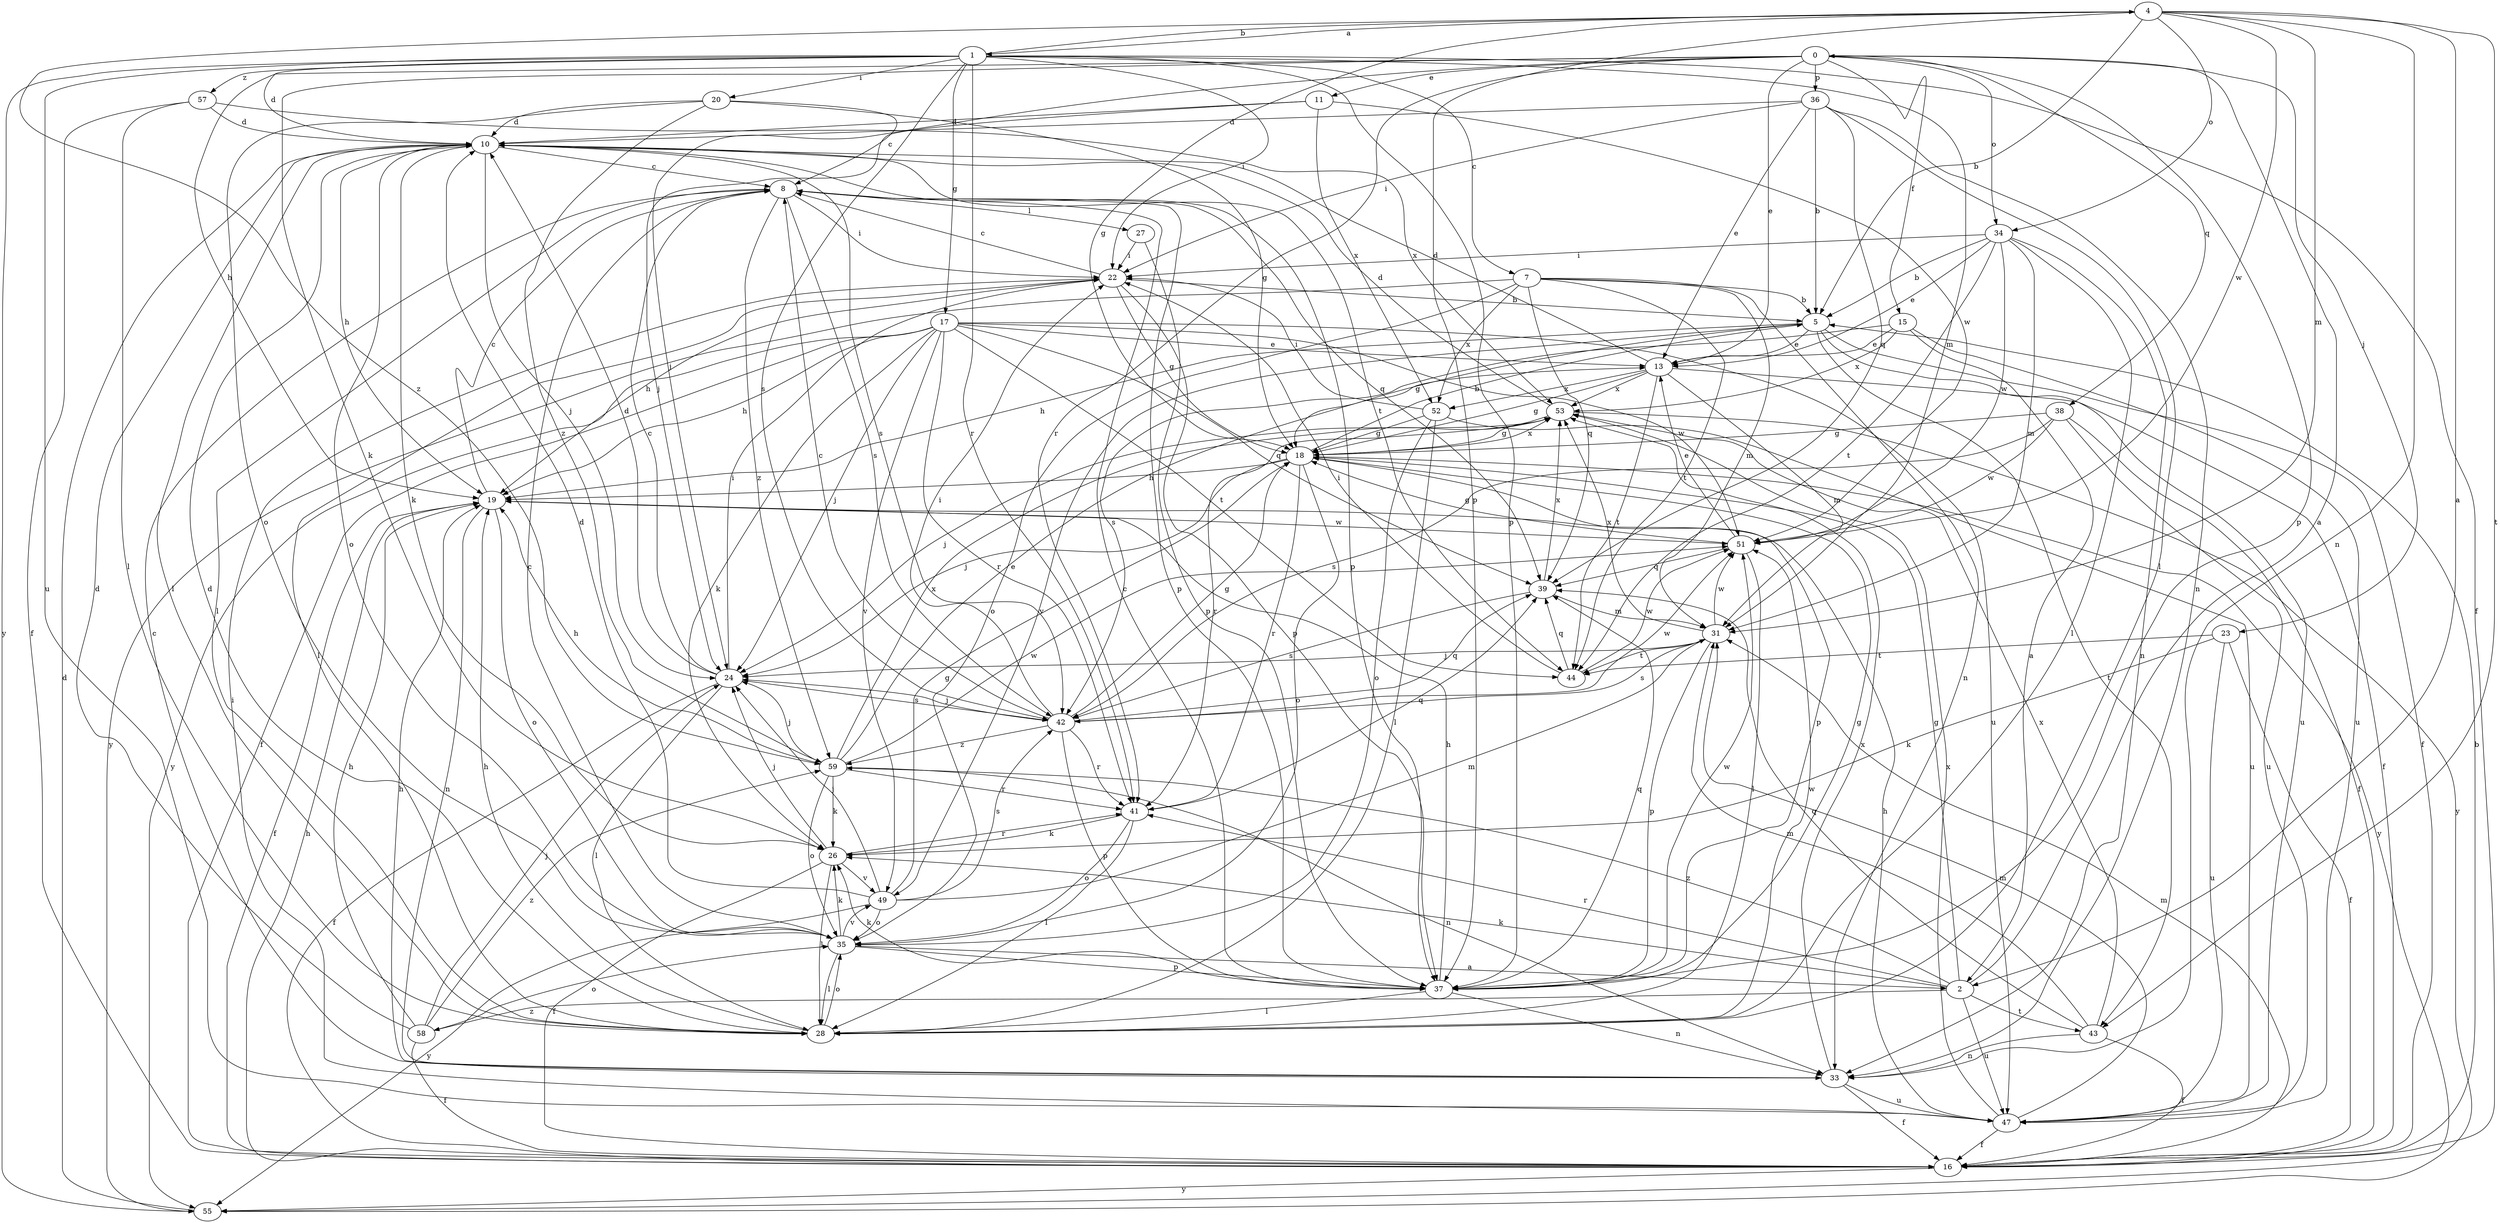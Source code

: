 strict digraph  {
0;
1;
2;
4;
5;
7;
8;
10;
11;
13;
15;
16;
17;
18;
19;
20;
22;
23;
24;
26;
27;
28;
31;
33;
34;
35;
36;
37;
38;
39;
41;
42;
43;
44;
47;
49;
51;
52;
53;
55;
57;
58;
59;
0 -> 11  [label=e];
0 -> 13  [label=e];
0 -> 15  [label=f];
0 -> 19  [label=h];
0 -> 23  [label=j];
0 -> 24  [label=j];
0 -> 26  [label=k];
0 -> 34  [label=o];
0 -> 36  [label=p];
0 -> 37  [label=p];
0 -> 38  [label=q];
0 -> 41  [label=r];
1 -> 4  [label=b];
1 -> 7  [label=c];
1 -> 10  [label=d];
1 -> 16  [label=f];
1 -> 17  [label=g];
1 -> 20  [label=i];
1 -> 22  [label=i];
1 -> 31  [label=m];
1 -> 37  [label=p];
1 -> 41  [label=r];
1 -> 42  [label=s];
1 -> 47  [label=u];
1 -> 55  [label=y];
1 -> 57  [label=z];
2 -> 0  [label=a];
2 -> 18  [label=g];
2 -> 26  [label=k];
2 -> 41  [label=r];
2 -> 43  [label=t];
2 -> 47  [label=u];
2 -> 58  [label=z];
2 -> 59  [label=z];
4 -> 1  [label=a];
4 -> 2  [label=a];
4 -> 5  [label=b];
4 -> 18  [label=g];
4 -> 31  [label=m];
4 -> 33  [label=n];
4 -> 34  [label=o];
4 -> 37  [label=p];
4 -> 43  [label=t];
4 -> 51  [label=w];
4 -> 59  [label=z];
5 -> 13  [label=e];
5 -> 16  [label=f];
5 -> 18  [label=g];
5 -> 19  [label=h];
5 -> 43  [label=t];
5 -> 47  [label=u];
5 -> 49  [label=v];
7 -> 5  [label=b];
7 -> 31  [label=m];
7 -> 33  [label=n];
7 -> 35  [label=o];
7 -> 39  [label=q];
7 -> 44  [label=t];
7 -> 52  [label=x];
7 -> 55  [label=y];
8 -> 22  [label=i];
8 -> 27  [label=l];
8 -> 28  [label=l];
8 -> 37  [label=p];
8 -> 39  [label=q];
8 -> 42  [label=s];
8 -> 59  [label=z];
10 -> 8  [label=c];
10 -> 19  [label=h];
10 -> 24  [label=j];
10 -> 26  [label=k];
10 -> 28  [label=l];
10 -> 35  [label=o];
10 -> 37  [label=p];
10 -> 42  [label=s];
10 -> 44  [label=t];
11 -> 10  [label=d];
11 -> 24  [label=j];
11 -> 51  [label=w];
11 -> 52  [label=x];
13 -> 10  [label=d];
13 -> 16  [label=f];
13 -> 18  [label=g];
13 -> 31  [label=m];
13 -> 44  [label=t];
13 -> 52  [label=x];
13 -> 53  [label=x];
15 -> 2  [label=a];
15 -> 13  [label=e];
15 -> 42  [label=s];
15 -> 47  [label=u];
15 -> 53  [label=x];
16 -> 5  [label=b];
16 -> 19  [label=h];
16 -> 31  [label=m];
16 -> 55  [label=y];
17 -> 13  [label=e];
17 -> 16  [label=f];
17 -> 19  [label=h];
17 -> 24  [label=j];
17 -> 26  [label=k];
17 -> 39  [label=q];
17 -> 41  [label=r];
17 -> 44  [label=t];
17 -> 47  [label=u];
17 -> 49  [label=v];
17 -> 51  [label=w];
17 -> 55  [label=y];
18 -> 5  [label=b];
18 -> 19  [label=h];
18 -> 24  [label=j];
18 -> 35  [label=o];
18 -> 37  [label=p];
18 -> 41  [label=r];
18 -> 53  [label=x];
18 -> 55  [label=y];
19 -> 8  [label=c];
19 -> 16  [label=f];
19 -> 33  [label=n];
19 -> 35  [label=o];
19 -> 51  [label=w];
20 -> 8  [label=c];
20 -> 10  [label=d];
20 -> 18  [label=g];
20 -> 35  [label=o];
20 -> 59  [label=z];
22 -> 5  [label=b];
22 -> 8  [label=c];
22 -> 18  [label=g];
22 -> 19  [label=h];
22 -> 28  [label=l];
22 -> 37  [label=p];
23 -> 16  [label=f];
23 -> 26  [label=k];
23 -> 44  [label=t];
23 -> 47  [label=u];
24 -> 8  [label=c];
24 -> 10  [label=d];
24 -> 16  [label=f];
24 -> 22  [label=i];
24 -> 28  [label=l];
24 -> 42  [label=s];
26 -> 16  [label=f];
26 -> 24  [label=j];
26 -> 28  [label=l];
26 -> 41  [label=r];
26 -> 49  [label=v];
27 -> 22  [label=i];
27 -> 37  [label=p];
28 -> 10  [label=d];
28 -> 19  [label=h];
28 -> 35  [label=o];
28 -> 51  [label=w];
31 -> 24  [label=j];
31 -> 37  [label=p];
31 -> 42  [label=s];
31 -> 44  [label=t];
31 -> 51  [label=w];
31 -> 53  [label=x];
33 -> 8  [label=c];
33 -> 16  [label=f];
33 -> 19  [label=h];
33 -> 47  [label=u];
33 -> 53  [label=x];
34 -> 5  [label=b];
34 -> 13  [label=e];
34 -> 22  [label=i];
34 -> 28  [label=l];
34 -> 31  [label=m];
34 -> 33  [label=n];
34 -> 44  [label=t];
34 -> 51  [label=w];
35 -> 2  [label=a];
35 -> 8  [label=c];
35 -> 26  [label=k];
35 -> 28  [label=l];
35 -> 37  [label=p];
35 -> 49  [label=v];
36 -> 5  [label=b];
36 -> 10  [label=d];
36 -> 13  [label=e];
36 -> 22  [label=i];
36 -> 28  [label=l];
36 -> 33  [label=n];
36 -> 39  [label=q];
37 -> 8  [label=c];
37 -> 18  [label=g];
37 -> 19  [label=h];
37 -> 26  [label=k];
37 -> 28  [label=l];
37 -> 33  [label=n];
37 -> 39  [label=q];
37 -> 51  [label=w];
38 -> 16  [label=f];
38 -> 18  [label=g];
38 -> 42  [label=s];
38 -> 47  [label=u];
38 -> 51  [label=w];
39 -> 31  [label=m];
39 -> 42  [label=s];
39 -> 53  [label=x];
41 -> 26  [label=k];
41 -> 28  [label=l];
41 -> 35  [label=o];
41 -> 39  [label=q];
42 -> 8  [label=c];
42 -> 18  [label=g];
42 -> 22  [label=i];
42 -> 24  [label=j];
42 -> 37  [label=p];
42 -> 39  [label=q];
42 -> 41  [label=r];
42 -> 51  [label=w];
42 -> 59  [label=z];
43 -> 16  [label=f];
43 -> 31  [label=m];
43 -> 33  [label=n];
43 -> 39  [label=q];
43 -> 53  [label=x];
44 -> 22  [label=i];
44 -> 39  [label=q];
44 -> 51  [label=w];
47 -> 16  [label=f];
47 -> 19  [label=h];
47 -> 22  [label=i];
47 -> 31  [label=m];
47 -> 53  [label=x];
49 -> 10  [label=d];
49 -> 18  [label=g];
49 -> 24  [label=j];
49 -> 31  [label=m];
49 -> 35  [label=o];
49 -> 42  [label=s];
49 -> 55  [label=y];
51 -> 13  [label=e];
51 -> 18  [label=g];
51 -> 28  [label=l];
51 -> 39  [label=q];
52 -> 18  [label=g];
52 -> 22  [label=i];
52 -> 28  [label=l];
52 -> 35  [label=o];
52 -> 47  [label=u];
53 -> 10  [label=d];
53 -> 18  [label=g];
53 -> 24  [label=j];
53 -> 41  [label=r];
53 -> 55  [label=y];
55 -> 10  [label=d];
57 -> 10  [label=d];
57 -> 16  [label=f];
57 -> 28  [label=l];
57 -> 53  [label=x];
58 -> 10  [label=d];
58 -> 16  [label=f];
58 -> 19  [label=h];
58 -> 24  [label=j];
58 -> 35  [label=o];
58 -> 59  [label=z];
59 -> 13  [label=e];
59 -> 19  [label=h];
59 -> 24  [label=j];
59 -> 26  [label=k];
59 -> 33  [label=n];
59 -> 35  [label=o];
59 -> 41  [label=r];
59 -> 51  [label=w];
59 -> 53  [label=x];
}
